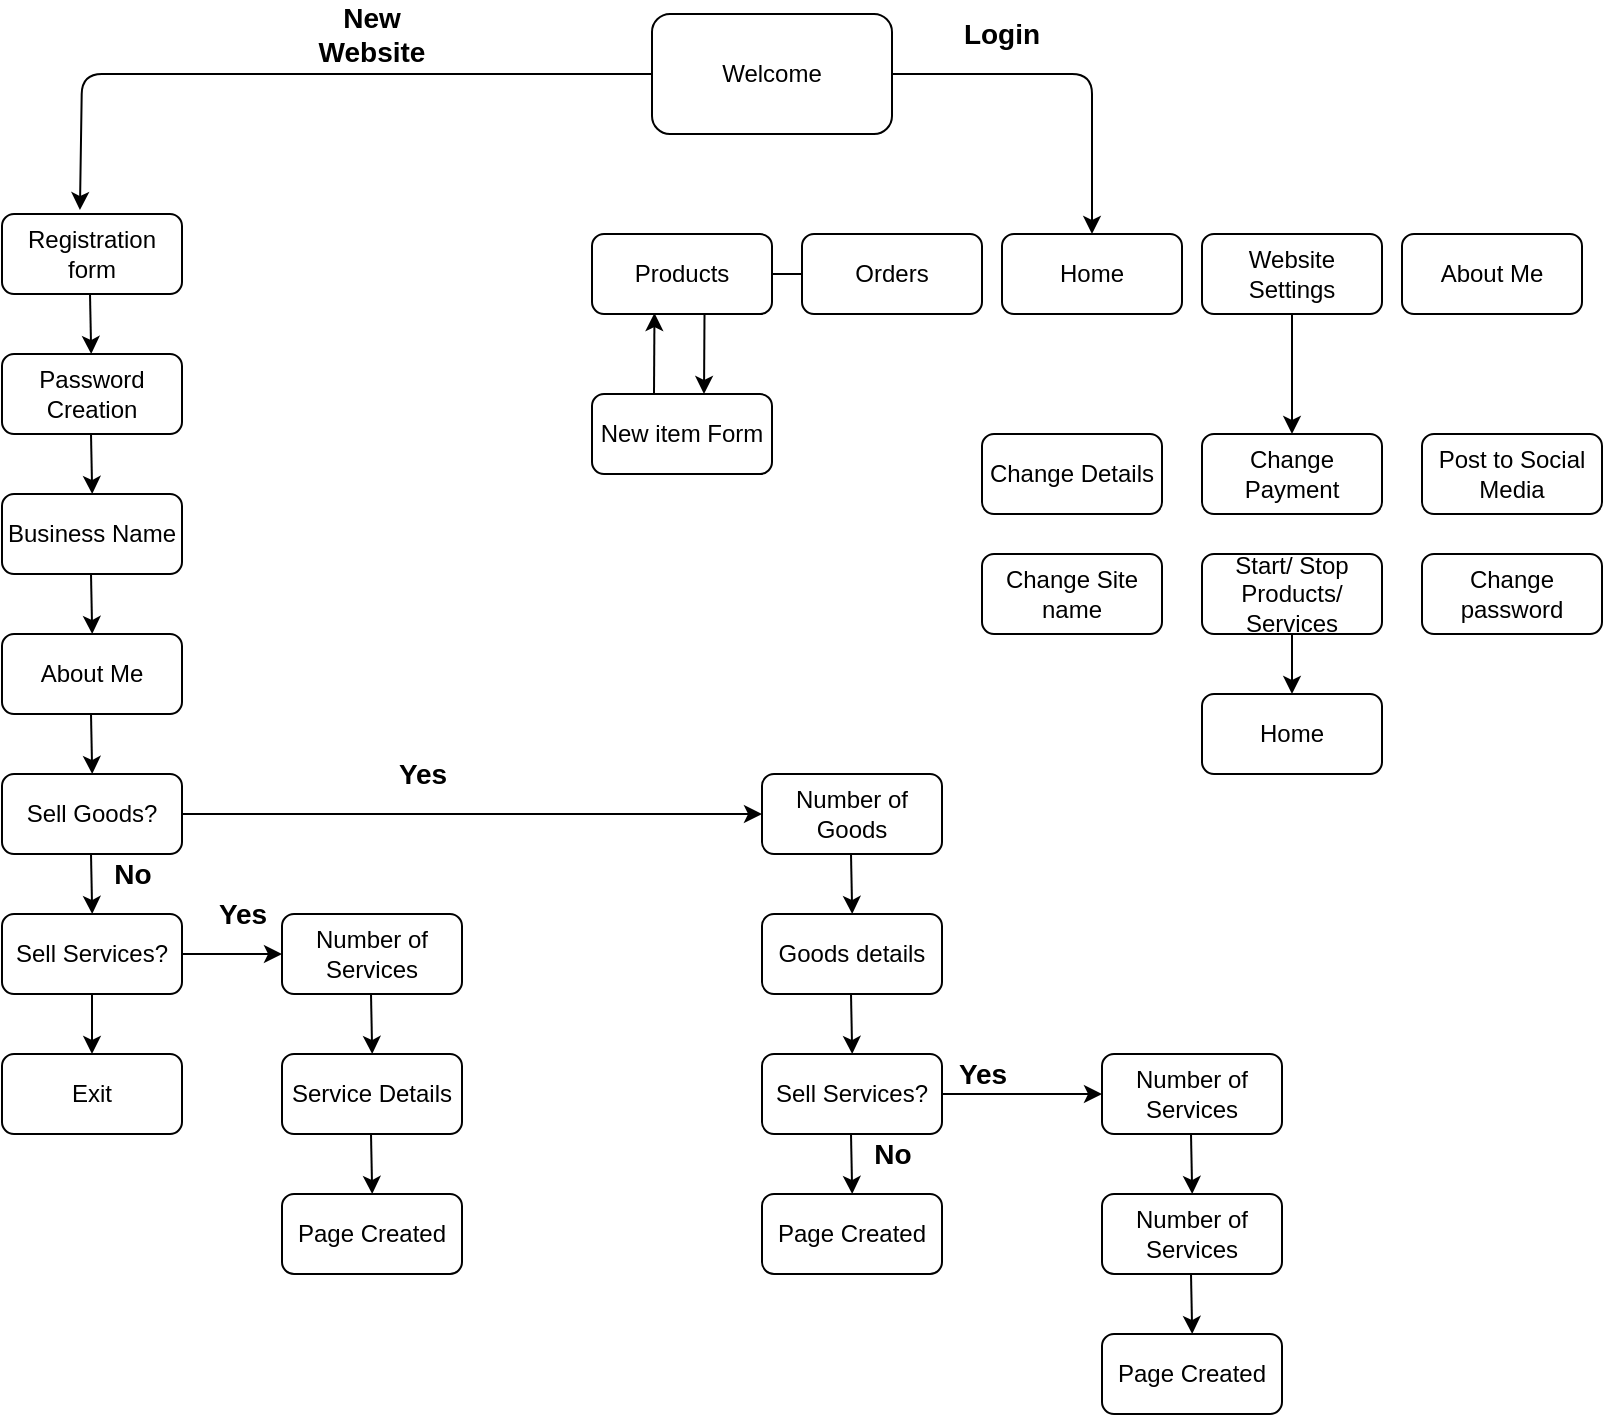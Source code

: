 <mxfile version="14.6.9" type="github">
  <diagram id="EI-SLpZy4c11w0MKUhf8" name="Page-1">
    <mxGraphModel dx="1377" dy="762" grid="1" gridSize="10" guides="1" tooltips="1" connect="1" arrows="1" fold="1" page="1" pageScale="1" pageWidth="850" pageHeight="1100" math="0" shadow="0">
      <root>
        <mxCell id="0" />
        <mxCell id="1" parent="0" />
        <mxCell id="GBD44H0l0N1KtUBJfBsn-1" value="Welcome" style="rounded=1;whiteSpace=wrap;html=1;" parent="1" vertex="1">
          <mxGeometry x="365" y="20" width="120" height="60" as="geometry" />
        </mxCell>
        <mxCell id="GBD44H0l0N1KtUBJfBsn-8" value="Registration form" style="rounded=1;whiteSpace=wrap;html=1;" parent="1" vertex="1">
          <mxGeometry x="40" y="120" width="90" height="40" as="geometry" />
        </mxCell>
        <mxCell id="GBD44H0l0N1KtUBJfBsn-32" value="" style="endArrow=classic;html=1;entryX=0.433;entryY=-0.05;entryDx=0;entryDy=0;entryPerimeter=0;exitX=0;exitY=0.5;exitDx=0;exitDy=0;" parent="1" source="GBD44H0l0N1KtUBJfBsn-1" target="GBD44H0l0N1KtUBJfBsn-8" edge="1">
          <mxGeometry width="50" height="50" relative="1" as="geometry">
            <mxPoint x="360" y="50" as="sourcePoint" />
            <mxPoint x="84" y="120" as="targetPoint" />
            <Array as="points">
              <mxPoint x="80" y="50" />
            </Array>
          </mxGeometry>
        </mxCell>
        <mxCell id="GBD44H0l0N1KtUBJfBsn-33" value="" style="endArrow=classic;html=1;entryX=0.5;entryY=0;entryDx=0;entryDy=0;" parent="1" target="PpAkLhA8qPiQrUPgmIep-85" edge="1">
          <mxGeometry width="50" height="50" relative="1" as="geometry">
            <mxPoint x="485" y="50" as="sourcePoint" />
            <mxPoint x="740" y="90" as="targetPoint" />
            <Array as="points">
              <mxPoint x="585" y="50" />
            </Array>
          </mxGeometry>
        </mxCell>
        <mxCell id="PpAkLhA8qPiQrUPgmIep-2" value="Password Creation" style="rounded=1;whiteSpace=wrap;html=1;" parent="1" vertex="1">
          <mxGeometry x="40" y="190" width="90" height="40" as="geometry" />
        </mxCell>
        <mxCell id="PpAkLhA8qPiQrUPgmIep-3" value="Business Name" style="rounded=1;whiteSpace=wrap;html=1;" parent="1" vertex="1">
          <mxGeometry x="40" y="260" width="90" height="40" as="geometry" />
        </mxCell>
        <mxCell id="PpAkLhA8qPiQrUPgmIep-4" value="About Me" style="rounded=1;whiteSpace=wrap;html=1;" parent="1" vertex="1">
          <mxGeometry x="40" y="330" width="90" height="40" as="geometry" />
        </mxCell>
        <mxCell id="PpAkLhA8qPiQrUPgmIep-6" value="Sell Goods?" style="rounded=1;whiteSpace=wrap;html=1;" parent="1" vertex="1">
          <mxGeometry x="40" y="400" width="90" height="40" as="geometry" />
        </mxCell>
        <mxCell id="PpAkLhA8qPiQrUPgmIep-26" value="" style="edgeStyle=orthogonalEdgeStyle;rounded=0;orthogonalLoop=1;jettySize=auto;html=1;" parent="1" source="PpAkLhA8qPiQrUPgmIep-7" target="PpAkLhA8qPiQrUPgmIep-8" edge="1">
          <mxGeometry relative="1" as="geometry" />
        </mxCell>
        <mxCell id="PpAkLhA8qPiQrUPgmIep-27" value="" style="edgeStyle=orthogonalEdgeStyle;rounded=0;orthogonalLoop=1;jettySize=auto;html=1;" parent="1" source="PpAkLhA8qPiQrUPgmIep-7" target="PpAkLhA8qPiQrUPgmIep-12" edge="1">
          <mxGeometry relative="1" as="geometry" />
        </mxCell>
        <mxCell id="PpAkLhA8qPiQrUPgmIep-7" value="Sell Services?" style="rounded=1;whiteSpace=wrap;html=1;" parent="1" vertex="1">
          <mxGeometry x="40" y="470" width="90" height="40" as="geometry" />
        </mxCell>
        <mxCell id="PpAkLhA8qPiQrUPgmIep-8" value="Exit" style="rounded=1;whiteSpace=wrap;html=1;" parent="1" vertex="1">
          <mxGeometry x="40" y="540" width="90" height="40" as="geometry" />
        </mxCell>
        <mxCell id="PpAkLhA8qPiQrUPgmIep-9" value="Number of Goods" style="rounded=1;whiteSpace=wrap;html=1;" parent="1" vertex="1">
          <mxGeometry x="420" y="400" width="90" height="40" as="geometry" />
        </mxCell>
        <mxCell id="PpAkLhA8qPiQrUPgmIep-10" value="Goods details" style="rounded=1;whiteSpace=wrap;html=1;" parent="1" vertex="1">
          <mxGeometry x="420" y="470" width="90" height="40" as="geometry" />
        </mxCell>
        <mxCell id="PpAkLhA8qPiQrUPgmIep-34" value="" style="edgeStyle=orthogonalEdgeStyle;rounded=0;orthogonalLoop=1;jettySize=auto;html=1;" parent="1" source="PpAkLhA8qPiQrUPgmIep-11" target="PpAkLhA8qPiQrUPgmIep-14" edge="1">
          <mxGeometry relative="1" as="geometry" />
        </mxCell>
        <mxCell id="PpAkLhA8qPiQrUPgmIep-11" value="Sell Services?" style="rounded=1;whiteSpace=wrap;html=1;" parent="1" vertex="1">
          <mxGeometry x="420" y="540" width="90" height="40" as="geometry" />
        </mxCell>
        <mxCell id="PpAkLhA8qPiQrUPgmIep-12" value="Number of Services" style="rounded=1;whiteSpace=wrap;html=1;" parent="1" vertex="1">
          <mxGeometry x="180" y="470" width="90" height="40" as="geometry" />
        </mxCell>
        <mxCell id="PpAkLhA8qPiQrUPgmIep-13" value="Service Details" style="rounded=1;whiteSpace=wrap;html=1;" parent="1" vertex="1">
          <mxGeometry x="180" y="540" width="90" height="40" as="geometry" />
        </mxCell>
        <mxCell id="PpAkLhA8qPiQrUPgmIep-14" value="Number of Services" style="rounded=1;whiteSpace=wrap;html=1;" parent="1" vertex="1">
          <mxGeometry x="590" y="540" width="90" height="40" as="geometry" />
        </mxCell>
        <mxCell id="PpAkLhA8qPiQrUPgmIep-15" value="Number of Services" style="rounded=1;whiteSpace=wrap;html=1;" parent="1" vertex="1">
          <mxGeometry x="590" y="610" width="90" height="40" as="geometry" />
        </mxCell>
        <mxCell id="PpAkLhA8qPiQrUPgmIep-31" value="" style="endArrow=classic;html=1;entryX=0;entryY=0.5;entryDx=0;entryDy=0;" parent="1" target="PpAkLhA8qPiQrUPgmIep-9" edge="1">
          <mxGeometry width="50" height="50" relative="1" as="geometry">
            <mxPoint x="130" y="420" as="sourcePoint" />
            <mxPoint x="180" y="370" as="targetPoint" />
            <Array as="points" />
          </mxGeometry>
        </mxCell>
        <mxCell id="PpAkLhA8qPiQrUPgmIep-37" value="" style="endArrow=classic;html=1;" parent="1" target="PpAkLhA8qPiQrUPgmIep-2" edge="1">
          <mxGeometry width="50" height="50" relative="1" as="geometry">
            <mxPoint x="84" y="160" as="sourcePoint" />
            <mxPoint x="130" y="110" as="targetPoint" />
          </mxGeometry>
        </mxCell>
        <mxCell id="PpAkLhA8qPiQrUPgmIep-38" value="" style="endArrow=classic;html=1;" parent="1" edge="1">
          <mxGeometry width="50" height="50" relative="1" as="geometry">
            <mxPoint x="84.5" y="230" as="sourcePoint" />
            <mxPoint x="85.1" y="260" as="targetPoint" />
          </mxGeometry>
        </mxCell>
        <mxCell id="PpAkLhA8qPiQrUPgmIep-39" value="" style="endArrow=classic;html=1;" parent="1" edge="1">
          <mxGeometry width="50" height="50" relative="1" as="geometry">
            <mxPoint x="84.5" y="300" as="sourcePoint" />
            <mxPoint x="85.1" y="330" as="targetPoint" />
          </mxGeometry>
        </mxCell>
        <mxCell id="PpAkLhA8qPiQrUPgmIep-40" value="" style="endArrow=classic;html=1;" parent="1" edge="1">
          <mxGeometry width="50" height="50" relative="1" as="geometry">
            <mxPoint x="84.5" y="370" as="sourcePoint" />
            <mxPoint x="85.1" y="400" as="targetPoint" />
          </mxGeometry>
        </mxCell>
        <mxCell id="PpAkLhA8qPiQrUPgmIep-42" value="" style="endArrow=classic;html=1;" parent="1" edge="1">
          <mxGeometry width="50" height="50" relative="1" as="geometry">
            <mxPoint x="84.5" y="440" as="sourcePoint" />
            <mxPoint x="85.1" y="470" as="targetPoint" />
          </mxGeometry>
        </mxCell>
        <mxCell id="PpAkLhA8qPiQrUPgmIep-43" value="" style="endArrow=classic;html=1;" parent="1" edge="1">
          <mxGeometry width="50" height="50" relative="1" as="geometry">
            <mxPoint x="224.5" y="510" as="sourcePoint" />
            <mxPoint x="225.1" y="540" as="targetPoint" />
          </mxGeometry>
        </mxCell>
        <mxCell id="PpAkLhA8qPiQrUPgmIep-44" value="" style="endArrow=classic;html=1;" parent="1" edge="1">
          <mxGeometry width="50" height="50" relative="1" as="geometry">
            <mxPoint x="224.5" y="580" as="sourcePoint" />
            <mxPoint x="225.1" y="610" as="targetPoint" />
          </mxGeometry>
        </mxCell>
        <mxCell id="PpAkLhA8qPiQrUPgmIep-45" value="" style="endArrow=classic;html=1;" parent="1" edge="1">
          <mxGeometry width="50" height="50" relative="1" as="geometry">
            <mxPoint x="464.5" y="440" as="sourcePoint" />
            <mxPoint x="465.1" y="470" as="targetPoint" />
          </mxGeometry>
        </mxCell>
        <mxCell id="PpAkLhA8qPiQrUPgmIep-46" value="" style="endArrow=classic;html=1;" parent="1" edge="1">
          <mxGeometry width="50" height="50" relative="1" as="geometry">
            <mxPoint x="464.5" y="510" as="sourcePoint" />
            <mxPoint x="465.1" y="540" as="targetPoint" />
          </mxGeometry>
        </mxCell>
        <mxCell id="PpAkLhA8qPiQrUPgmIep-47" value="" style="endArrow=classic;html=1;" parent="1" edge="1">
          <mxGeometry width="50" height="50" relative="1" as="geometry">
            <mxPoint x="464.5" y="580" as="sourcePoint" />
            <mxPoint x="465.1" y="610" as="targetPoint" />
          </mxGeometry>
        </mxCell>
        <mxCell id="PpAkLhA8qPiQrUPgmIep-49" value="" style="endArrow=classic;html=1;" parent="1" edge="1">
          <mxGeometry width="50" height="50" relative="1" as="geometry">
            <mxPoint x="634.5" y="580" as="sourcePoint" />
            <mxPoint x="635.1" y="610" as="targetPoint" />
          </mxGeometry>
        </mxCell>
        <mxCell id="PpAkLhA8qPiQrUPgmIep-50" value="" style="endArrow=classic;html=1;" parent="1" edge="1">
          <mxGeometry width="50" height="50" relative="1" as="geometry">
            <mxPoint x="634.5" y="650" as="sourcePoint" />
            <mxPoint x="635.1" y="680" as="targetPoint" />
          </mxGeometry>
        </mxCell>
        <mxCell id="PpAkLhA8qPiQrUPgmIep-51" value="&lt;b&gt;&lt;font style=&quot;font-size: 14px&quot;&gt;Yes&lt;/font&gt;&lt;/b&gt;" style="text;html=1;resizable=0;autosize=1;align=center;verticalAlign=middle;points=[];fillColor=none;strokeColor=none;rounded=0;" parent="1" vertex="1">
          <mxGeometry x="230" y="390" width="40" height="20" as="geometry" />
        </mxCell>
        <mxCell id="PpAkLhA8qPiQrUPgmIep-52" value="&lt;font style=&quot;font-size: 14px&quot;&gt;&lt;b&gt;No&lt;/b&gt;&lt;/font&gt;" style="text;html=1;resizable=0;autosize=1;align=center;verticalAlign=middle;points=[];fillColor=none;strokeColor=none;rounded=0;" parent="1" vertex="1">
          <mxGeometry x="90" y="440" width="30" height="20" as="geometry" />
        </mxCell>
        <mxCell id="PpAkLhA8qPiQrUPgmIep-53" value="&lt;font style=&quot;font-size: 14px&quot;&gt;&lt;b&gt;Yes&lt;/b&gt;&lt;/font&gt;" style="text;html=1;resizable=0;autosize=1;align=center;verticalAlign=middle;points=[];fillColor=none;strokeColor=none;rounded=0;" parent="1" vertex="1">
          <mxGeometry x="140" y="460" width="40" height="20" as="geometry" />
        </mxCell>
        <mxCell id="PpAkLhA8qPiQrUPgmIep-54" value="&lt;font style=&quot;font-size: 14px&quot;&gt;&lt;b&gt;Yes&lt;/b&gt;&lt;/font&gt;" style="text;html=1;resizable=0;autosize=1;align=center;verticalAlign=middle;points=[];fillColor=none;strokeColor=none;rounded=0;" parent="1" vertex="1">
          <mxGeometry x="510" y="540" width="40" height="20" as="geometry" />
        </mxCell>
        <mxCell id="PpAkLhA8qPiQrUPgmIep-55" value="&lt;font style=&quot;font-size: 14px&quot;&gt;&lt;b&gt;No&lt;/b&gt;&lt;/font&gt;" style="text;html=1;resizable=0;autosize=1;align=center;verticalAlign=middle;points=[];fillColor=none;strokeColor=none;rounded=0;" parent="1" vertex="1">
          <mxGeometry x="470" y="580" width="30" height="20" as="geometry" />
        </mxCell>
        <mxCell id="PpAkLhA8qPiQrUPgmIep-56" value="Page Created" style="rounded=1;whiteSpace=wrap;html=1;" parent="1" vertex="1">
          <mxGeometry x="180" y="610" width="90" height="40" as="geometry" />
        </mxCell>
        <mxCell id="PpAkLhA8qPiQrUPgmIep-57" value="Page Created" style="rounded=1;whiteSpace=wrap;html=1;" parent="1" vertex="1">
          <mxGeometry x="590" y="680" width="90" height="40" as="geometry" />
        </mxCell>
        <mxCell id="PpAkLhA8qPiQrUPgmIep-65" value="Page Created" style="rounded=1;whiteSpace=wrap;html=1;" parent="1" vertex="1">
          <mxGeometry x="420" y="610" width="90" height="40" as="geometry" />
        </mxCell>
        <mxCell id="PpAkLhA8qPiQrUPgmIep-79" value="&lt;font style=&quot;font-size: 14px&quot;&gt;&lt;b&gt;New Website&lt;/b&gt;&lt;/font&gt;" style="text;html=1;strokeColor=none;fillColor=none;align=center;verticalAlign=middle;whiteSpace=wrap;rounded=0;" parent="1" vertex="1">
          <mxGeometry x="205" y="20" width="40" height="20" as="geometry" />
        </mxCell>
        <mxCell id="PpAkLhA8qPiQrUPgmIep-80" value="&lt;font style=&quot;font-size: 14px&quot;&gt;&lt;b&gt;Login&lt;/b&gt;&lt;/font&gt;" style="text;html=1;strokeColor=none;fillColor=none;align=center;verticalAlign=middle;whiteSpace=wrap;rounded=0;" parent="1" vertex="1">
          <mxGeometry x="520" y="20" width="40" height="20" as="geometry" />
        </mxCell>
        <mxCell id="PpAkLhA8qPiQrUPgmIep-82" value="Orders" style="rounded=1;whiteSpace=wrap;html=1;" parent="1" vertex="1">
          <mxGeometry x="440" y="130" width="90" height="40" as="geometry" />
        </mxCell>
        <mxCell id="PpAkLhA8qPiQrUPgmIep-84" value="Products" style="rounded=1;whiteSpace=wrap;html=1;" parent="1" vertex="1">
          <mxGeometry x="335" y="130" width="90" height="40" as="geometry" />
        </mxCell>
        <mxCell id="PpAkLhA8qPiQrUPgmIep-85" value="Home" style="rounded=1;whiteSpace=wrap;html=1;" parent="1" vertex="1">
          <mxGeometry x="540" y="130" width="90" height="40" as="geometry" />
        </mxCell>
        <mxCell id="PpAkLhA8qPiQrUPgmIep-86" value="About Me" style="rounded=1;whiteSpace=wrap;html=1;" parent="1" vertex="1">
          <mxGeometry x="740" y="130" width="90" height="40" as="geometry" />
        </mxCell>
        <mxCell id="PpAkLhA8qPiQrUPgmIep-88" value="Website Settings" style="rounded=1;whiteSpace=wrap;html=1;" parent="1" vertex="1">
          <mxGeometry x="640" y="130" width="90" height="40" as="geometry" />
        </mxCell>
        <mxCell id="PpAkLhA8qPiQrUPgmIep-89" value="New item Form" style="rounded=1;whiteSpace=wrap;html=1;" parent="1" vertex="1">
          <mxGeometry x="335" y="210" width="90" height="40" as="geometry" />
        </mxCell>
        <mxCell id="PpAkLhA8qPiQrUPgmIep-91" value="Change Details" style="rounded=1;whiteSpace=wrap;html=1;" parent="1" vertex="1">
          <mxGeometry x="530" y="230" width="90" height="40" as="geometry" />
        </mxCell>
        <mxCell id="PpAkLhA8qPiQrUPgmIep-92" value="Change Site name" style="rounded=1;whiteSpace=wrap;html=1;" parent="1" vertex="1">
          <mxGeometry x="530" y="290" width="90" height="40" as="geometry" />
        </mxCell>
        <mxCell id="PpAkLhA8qPiQrUPgmIep-93" value="Change password" style="rounded=1;whiteSpace=wrap;html=1;" parent="1" vertex="1">
          <mxGeometry x="750" y="290" width="90" height="40" as="geometry" />
        </mxCell>
        <mxCell id="PpAkLhA8qPiQrUPgmIep-95" value="Start/ Stop Products/ Services" style="rounded=1;whiteSpace=wrap;html=1;" parent="1" vertex="1">
          <mxGeometry x="640" y="290" width="90" height="40" as="geometry" />
        </mxCell>
        <mxCell id="PpAkLhA8qPiQrUPgmIep-96" value="Post to Social Media" style="rounded=1;whiteSpace=wrap;html=1;" parent="1" vertex="1">
          <mxGeometry x="750" y="230" width="90" height="40" as="geometry" />
        </mxCell>
        <mxCell id="PpAkLhA8qPiQrUPgmIep-97" value="Change Payment" style="rounded=1;whiteSpace=wrap;html=1;" parent="1" vertex="1">
          <mxGeometry x="640" y="230" width="90" height="40" as="geometry" />
        </mxCell>
        <mxCell id="PpAkLhA8qPiQrUPgmIep-99" value="Home" style="rounded=1;whiteSpace=wrap;html=1;" parent="1" vertex="1">
          <mxGeometry x="640" y="360" width="90" height="40" as="geometry" />
        </mxCell>
        <mxCell id="PpAkLhA8qPiQrUPgmIep-101" value="" style="endArrow=classic;html=1;exitX=0.625;exitY=1.013;exitDx=0;exitDy=0;exitPerimeter=0;" parent="1" source="PpAkLhA8qPiQrUPgmIep-84" edge="1">
          <mxGeometry width="50" height="50" relative="1" as="geometry">
            <mxPoint x="380" y="175" as="sourcePoint" />
            <mxPoint x="391" y="210" as="targetPoint" />
          </mxGeometry>
        </mxCell>
        <mxCell id="PpAkLhA8qPiQrUPgmIep-102" value="" style="endArrow=classic;html=1;exitX=0.5;exitY=1;exitDx=0;exitDy=0;entryX=0.5;entryY=0;entryDx=0;entryDy=0;" parent="1" source="PpAkLhA8qPiQrUPgmIep-88" target="PpAkLhA8qPiQrUPgmIep-97" edge="1">
          <mxGeometry width="50" height="50" relative="1" as="geometry">
            <mxPoint x="680" y="210" as="sourcePoint" />
            <mxPoint x="730" y="160" as="targetPoint" />
          </mxGeometry>
        </mxCell>
        <mxCell id="PpAkLhA8qPiQrUPgmIep-103" value="" style="endArrow=none;html=1;exitX=1;exitY=0.5;exitDx=0;exitDy=0;" parent="1" source="PpAkLhA8qPiQrUPgmIep-84" target="PpAkLhA8qPiQrUPgmIep-82" edge="1">
          <mxGeometry width="50" height="50" relative="1" as="geometry">
            <mxPoint x="415" y="175" as="sourcePoint" />
            <mxPoint x="465" y="125" as="targetPoint" />
          </mxGeometry>
        </mxCell>
        <mxCell id="LPC7ftKnPisbkBiRpErc-1" value="" style="endArrow=classic;html=1;entryX=0.347;entryY=0.988;entryDx=0;entryDy=0;entryPerimeter=0;" parent="1" target="PpAkLhA8qPiQrUPgmIep-84" edge="1">
          <mxGeometry width="50" height="50" relative="1" as="geometry">
            <mxPoint x="366" y="210" as="sourcePoint" />
            <mxPoint x="359.75" y="359.48" as="targetPoint" />
          </mxGeometry>
        </mxCell>
        <mxCell id="LPC7ftKnPisbkBiRpErc-2" value="" style="endArrow=classic;html=1;" parent="1" source="PpAkLhA8qPiQrUPgmIep-95" target="PpAkLhA8qPiQrUPgmIep-99" edge="1">
          <mxGeometry width="50" height="50" relative="1" as="geometry">
            <mxPoint x="690" y="334" as="sourcePoint" />
            <mxPoint x="689.75" y="389.48" as="targetPoint" />
          </mxGeometry>
        </mxCell>
      </root>
    </mxGraphModel>
  </diagram>
</mxfile>

